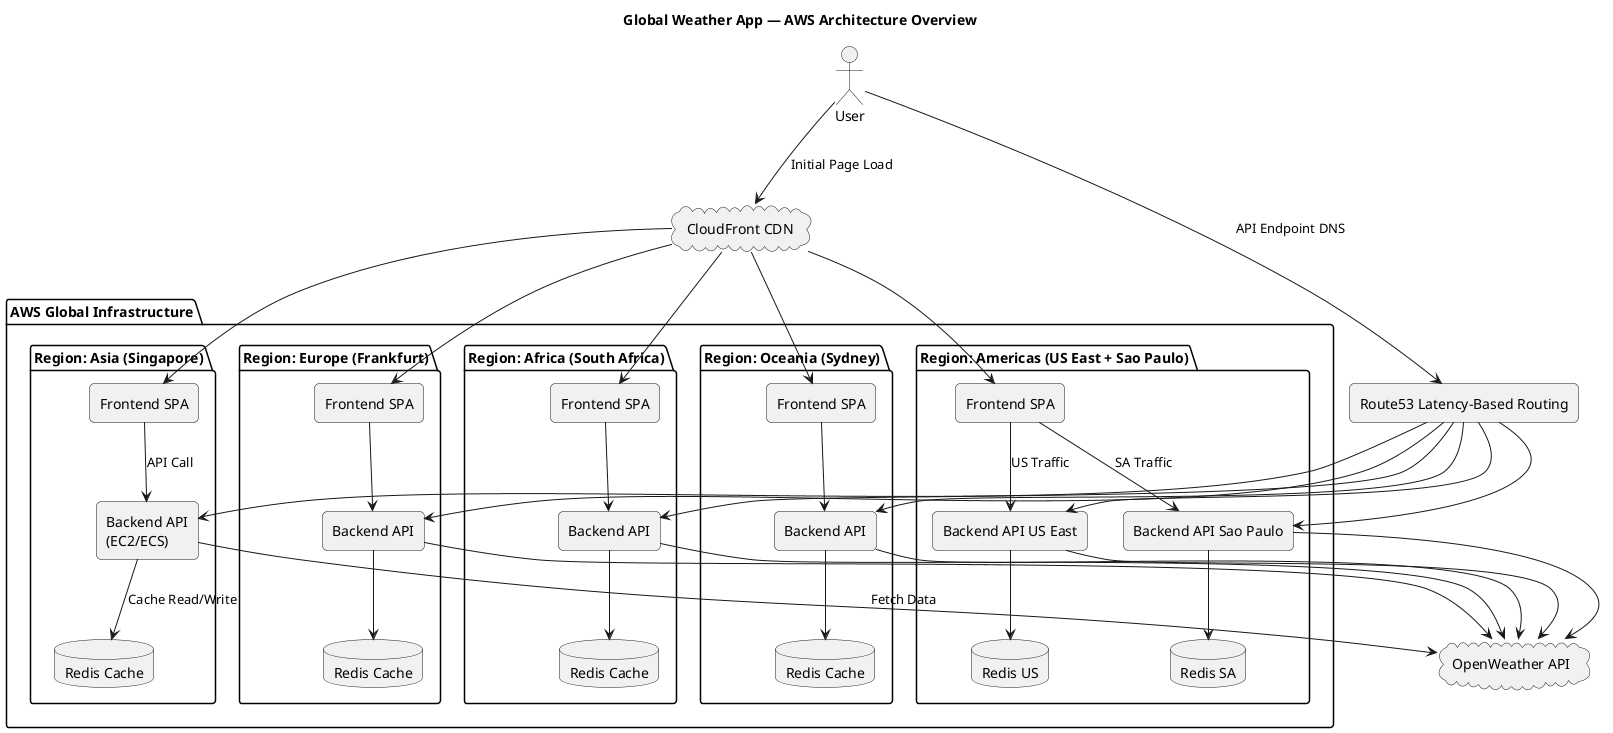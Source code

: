 @startuml
title Global Weather App — AWS Architecture Overview

' Layout Settings for Readability
skinparam packagePadding 15
skinparam rectangle {
    Shadowing false
    RoundCorner 10
    Padding 8
    MinWidth 150
}
skinparam database {
    Shadowing false
    RoundCorner 10
    Padding 8
    MinWidth 150
}
skinparam cloud {
    Shadowing false
}

actor User
cloud OPENWEATHER as "OpenWeather API"

package "AWS Global Infrastructure" {

    ' -------- ASIA REGION (Singapore) --------
    package "Region: Asia (Singapore)" {
        rectangle FE_ASIA as "Frontend SPA"
        database REDIS_ASIA as "Redis Cache"
        rectangle BE_ASIA as "Backend API\n(EC2/ECS)"
    }

    ' -------- EUROPE REGION (Frankfurt) --------
    package "Region: Europe (Frankfurt)" {
        rectangle FE_EU as "Frontend SPA"
        database REDIS_EU as "Redis Cache"
        rectangle BE_EU as "Backend API"
    }

    ' -------- AFRICA REGION (South Africa) --------
    package "Region: Africa (South Africa)" {
        rectangle FE_AF as "Frontend SPA"
        database REDIS_AF as "Redis Cache"
        rectangle BE_AF as "Backend API"
    }

    ' -------- AMERICAS REGION (US East + Sao Paulo) --------
    package "Region: Americas (US East + Sao Paulo)" {
        rectangle FE_AM as "Frontend SPA"
        rectangle BE_US as "Backend API US East"
        rectangle BE_SA as "Backend API Sao Paulo"
        database REDIS_US as "Redis US"
        database REDIS_SA as "Redis SA"
    }

    ' -------- OCEANIA REGION (Sydney) --------
    package "Region: Oceania (Sydney)" {
        rectangle FE_OC as "Frontend SPA"
        database REDIS_OC as "Redis Cache"
        rectangle BE_OC as "Backend API"
    }
}

' --- Global Services ---

cloud CF as "CloudFront CDN"
rectangle R53 as "Route53 Latency-Based Routing"

' --- Global Connection Flow ---

' 1. User to Global Entry Points
User --> CF : Initial Page Load
User --> R53 : API Endpoint DNS

' 2. CloudFront (Static Content) to Regional Frontends
CF --> FE_ASIA
CF --> FE_EU
CF --> FE_AF
CF --> FE_AM
CF --> FE_OC

' 3. Route53 (API Calls) to Regional Backends
R53 --> BE_ASIA
R53 --> BE_EU
R53 --> BE_AF
R53 --> BE_US
R53 --> BE_SA
R53 --> BE_OC

' --- Regional Processing Flow ---

' Asia (Singapore)
FE_ASIA --> BE_ASIA : API Call
BE_ASIA --> REDIS_ASIA : Cache Read/Write
BE_ASIA --> OPENWEATHER : Fetch Data

' Europe (Frankfurt)
FE_EU --> BE_EU
BE_EU --> REDIS_EU
BE_EU --> OPENWEATHER

' Africa (South Africa)
FE_AF --> BE_AF
BE_AF --> REDIS_AF
BE_AF --> OPENWEATHER

' Americas (US East + Sao Paulo) - Dual Backends
FE_AM --> BE_US : US Traffic
FE_AM --> BE_SA : SA Traffic
BE_US --> REDIS_US
BE_SA --> REDIS_SA
BE_US --> OPENWEATHER
BE_SA --> OPENWEATHER

' Oceania (Sydney)
FE_OC --> BE_OC
BE_OC --> REDIS_OC
BE_OC --> OPENWEATHER

@enduml